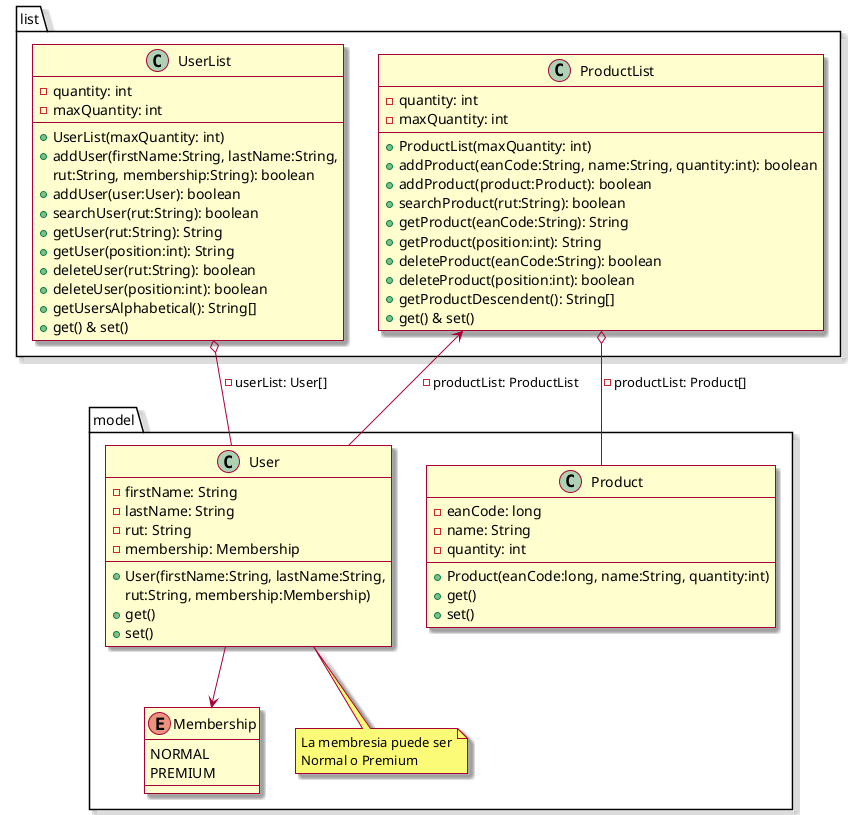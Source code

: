 @startuml
skin rose

package model {

    class User {
        - firstName: String
        - lastName: String
        - rut: String
        - membership: Membership

        + User(firstName:String, lastName:String,
        rut:String, membership:Membership)
        + get()
        + set()
    }

    class Product {
        - eanCode: long
        - name: String
        - quantity: int

        +Product(eanCode:long, name:String, quantity:int)
        + get()
        + set()
    }

    enum Membership {
        NORMAL
        PREMIUM
    }

    note "La membresia puede ser\nNormal o Premium" as N1

    User --> N1
    User --> Membership

}

package list {

    class UserList {
        - quantity: int
        - maxQuantity: int

        + UserList(maxQuantity: int)
        + addUser(firstName:String, lastName:String,
        rut:String, membership:String): boolean
        + addUser(user:User): boolean
        + searchUser(rut:String): boolean
        + getUser(rut:String): String
        + getUser(position:int): String
        + deleteUser(rut:String): boolean
        + deleteUser(position:int): boolean
        + getUsersAlphabetical(): String[]
        + get() & set()
    }

    class ProductList {
        - quantity: int
        - maxQuantity: int

        + ProductList(maxQuantity: int)
        + addProduct(eanCode:String, name:String, quantity:int): boolean
        + addProduct(product:Product): boolean
        + searchProduct(rut:String): boolean
        + getProduct(eanCode:String): String
        + getProduct(position:int): String
        + deleteProduct(eanCode:String): boolean
        + deleteProduct(position:int): boolean
        + getProductDescendent(): String[]
        + get() & set()
    }

    UserList o-- User : -userList: User[]
    ProductList o-- Product : -productList: Product[]

    User --> ProductList : -productList: ProductList
}


@enduml